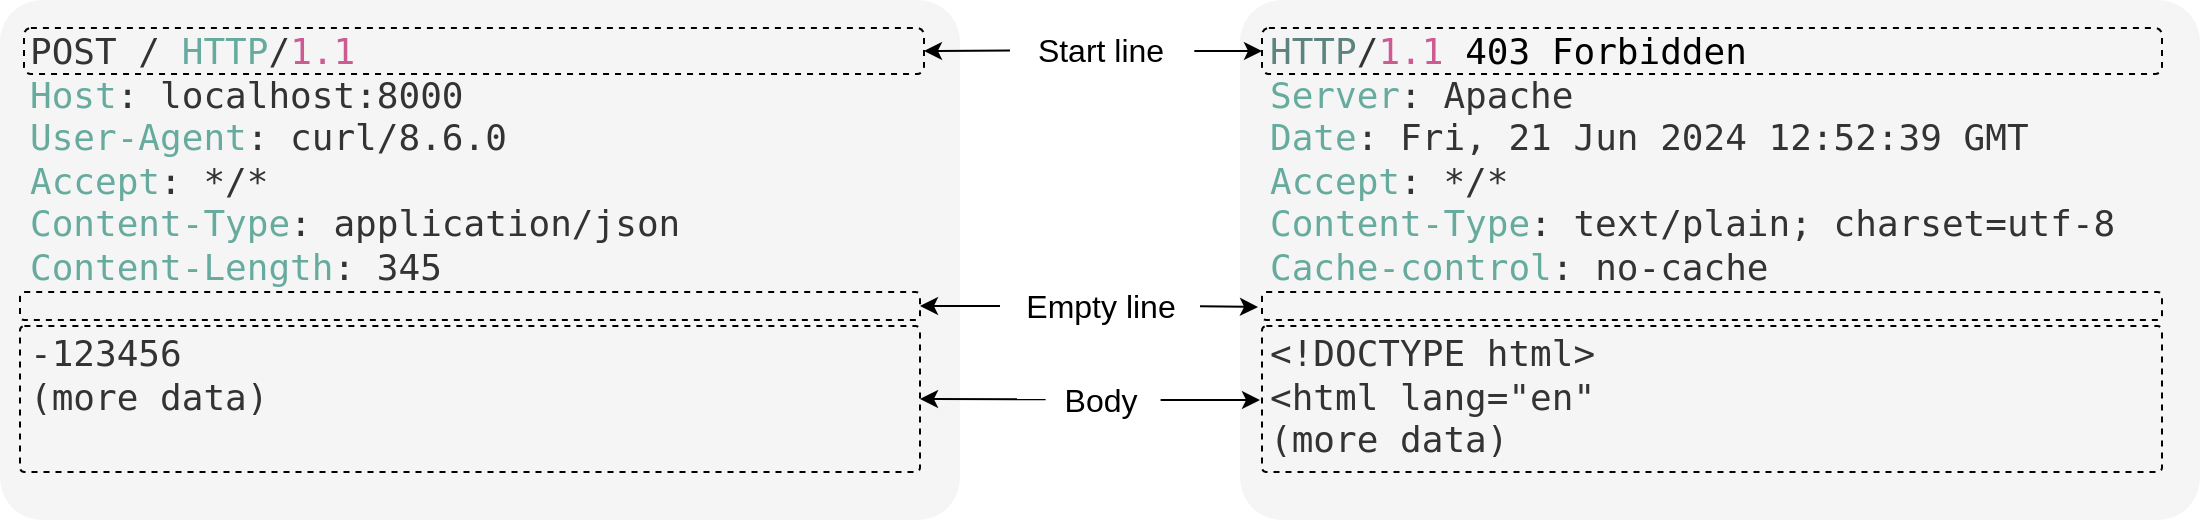 <mxfile version="24.6.2" type="device">
  <diagram name="Page-1" id="efa7a0a1-bf9b-a30e-e6df-94a7791c09e9">
    <mxGraphModel dx="1417" dy="1157" grid="1" gridSize="10" guides="1" tooltips="1" connect="1" arrows="1" fold="1" page="1" pageScale="1" pageWidth="826" pageHeight="1169" background="none" math="0" shadow="0">
      <root>
        <mxCell id="0" />
        <mxCell id="1" parent="0" />
        <mxCell id="pgrex3QpOTlpph6fDjvK-1" value="POST / &lt;font color=&quot;#67ab9f&quot;&gt;HTTP&lt;/font&gt;/&lt;font color=&quot;#cc5b91&quot;&gt;1.1&lt;/font&gt;&lt;br&gt;&lt;font color=&quot;#67ab9f&quot;&gt;Host&lt;/font&gt;: localhost:8000&lt;br&gt;&lt;font color=&quot;#67ab9f&quot;&gt;User-Agent&lt;/font&gt;: curl/8.6.0&lt;br&gt;&lt;font color=&quot;#67ab9f&quot;&gt;Accept&lt;/font&gt;: */*&lt;br&gt;&lt;font color=&quot;#67ab9f&quot;&gt;Content-Type&lt;/font&gt;: application/json&lt;br&gt;&lt;font color=&quot;#67ab9f&quot;&gt;Content-Length&lt;/font&gt;: 345&lt;br&gt;&lt;br&gt;-123456&lt;br&gt;(more data)" style="text;align=left;verticalAlign=top;whiteSpace=wrap;rounded=1;fontFamily=monospace;labelBackgroundColor=none;spacing=10;spacingLeft=5;spacingTop=0;fillColor=#f5f5f5;fontColor=#333333;strokeColor=none;arcSize=8;fontSize=18;html=1;" vertex="1" parent="1">
          <mxGeometry x="40" y="40" width="480" height="260" as="geometry" />
        </mxCell>
        <mxCell id="ZFHk91Izi_wxEMk_nnkC-2" value="&lt;font face=&quot;monospace&quot; color=&quot;#5d837e&quot;&gt;HTTP&lt;/font&gt;&lt;font face=&quot;4Fe7x19V510fAoULusMa&quot;&gt;/&lt;font color=&quot;#cd5b92&quot;&gt;1.1 &lt;/font&gt;&lt;font color=&quot;#cd5b92&quot;&gt;&lt;font color=&quot;#000000&quot;&gt;403 Forbidden&lt;/font&gt;&lt;br&gt;&lt;/font&gt;&lt;/font&gt;&lt;div&gt;&lt;font face=&quot;4Fe7x19V510fAoULusMa&quot; color=&quot;#67ab9f&quot;&gt;Server&lt;/font&gt;&lt;font face=&quot;4Fe7x19V510fAoULusMa&quot;&gt;: Apache&lt;br&gt;&lt;font color=&quot;#67ab9f&quot;&gt;Date&lt;/font&gt;: Fri, 21 Jun 2024 12:52:39 GMT&lt;br&gt;&lt;font color=&quot;#67ab9f&quot;&gt;Accept&lt;/font&gt;: */*&lt;br&gt;&lt;font color=&quot;#67ab9f&quot;&gt;Content-Type&lt;/font&gt;: text/plain; charset=utf-8&lt;br&gt;&lt;font color=&quot;#67ab9f&quot;&gt;Cache-control&lt;/font&gt;: no-cache&lt;/font&gt;&lt;/div&gt;&lt;div&gt;&lt;font face=&quot;4Fe7x19V510fAoULusMa&quot;&gt;&lt;br&gt;&lt;/font&gt;&lt;/div&gt;&lt;div&gt;&lt;font face=&quot;4Fe7x19V510fAoULusMa&quot;&gt;&amp;lt;!DOCTYPE html&amp;gt;&lt;br&gt;&amp;lt;html lang=&quot;en&quot;&lt;/font&gt;&lt;/div&gt;&lt;div&gt;&lt;font face=&quot;4Fe7x19V510fAoULusMa&quot;&gt;(more data)&lt;br&gt;&lt;/font&gt;&lt;/div&gt;" style="text;html=1;align=left;verticalAlign=top;whiteSpace=wrap;rounded=1;fontFamily=monospace;labelBackgroundColor=none;spacing=10;spacingLeft=5;spacingTop=0;fillColor=#f5f5f5;fontColor=#333333;strokeColor=none;arcSize=8;fontSize=18;" parent="1" vertex="1">
          <mxGeometry x="660" y="40" width="480" height="260" as="geometry" />
        </mxCell>
        <mxCell id="ZFHk91Izi_wxEMk_nnkC-17" style="rounded=0;orthogonalLoop=1;jettySize=auto;html=1;exitX=1;exitY=0.5;exitDx=0;exitDy=0;fontFamily=Helvetica;fontSize=12;fontColor=default;startArrow=classic;startFill=1;endArrow=none;endFill=0;" parent="1" source="ZFHk91Izi_wxEMk_nnkC-5" target="ZFHk91Izi_wxEMk_nnkC-12" edge="1">
          <mxGeometry relative="1" as="geometry" />
        </mxCell>
        <mxCell id="ZFHk91Izi_wxEMk_nnkC-5" value="" style="rounded=1;whiteSpace=wrap;html=1;fillColor=none;dashed=1;" parent="1" vertex="1">
          <mxGeometry x="52" y="54" width="450" height="23" as="geometry" />
        </mxCell>
        <mxCell id="ZFHk91Izi_wxEMk_nnkC-6" value="" style="rounded=1;whiteSpace=wrap;html=1;fillColor=none;dashed=1;fontColor=none;noLabel=1;" parent="1" vertex="1">
          <mxGeometry x="50" y="186" width="450" height="14" as="geometry" />
        </mxCell>
        <mxCell id="ZFHk91Izi_wxEMk_nnkC-15" style="rounded=0;orthogonalLoop=1;jettySize=auto;html=1;exitX=1;exitY=0.5;exitDx=0;exitDy=0;fontFamily=Helvetica;fontSize=12;fontColor=default;startArrow=classic;startFill=1;endArrow=none;endFill=0;entryX=0.047;entryY=0.506;entryDx=0;entryDy=0;entryPerimeter=0;" parent="1" source="ZFHk91Izi_wxEMk_nnkC-7" target="ZFHk91Izi_wxEMk_nnkC-14" edge="1">
          <mxGeometry relative="1" as="geometry" />
        </mxCell>
        <mxCell id="ZFHk91Izi_wxEMk_nnkC-7" value="" style="rounded=1;whiteSpace=wrap;html=1;fillColor=none;dashed=1;arcSize=3;" parent="1" vertex="1">
          <mxGeometry x="50" y="203" width="450" height="73" as="geometry" />
        </mxCell>
        <mxCell id="ZFHk91Izi_wxEMk_nnkC-11" value="" style="rounded=1;whiteSpace=wrap;html=1;fillColor=none;dashed=1;" parent="1" vertex="1">
          <mxGeometry x="671" y="54" width="450" height="23" as="geometry" />
        </mxCell>
        <mxCell id="ZFHk91Izi_wxEMk_nnkC-12" value="&lt;font face=&quot;sans-serif&quot;&gt;Start line&lt;/font&gt;" style="text;html=1;align=center;verticalAlign=middle;resizable=0;points=[];autosize=1;strokeColor=none;fillColor=none;fontFamily=Helvetica;fontSize=16;fontColor=default;" parent="1" vertex="1">
          <mxGeometry x="545" y="50" width="90" height="30" as="geometry" />
        </mxCell>
        <mxCell id="ZFHk91Izi_wxEMk_nnkC-13" value="&lt;font face=&quot;sans-serif&quot;&gt;Empty line&lt;/font&gt;" style="text;html=1;align=center;verticalAlign=middle;resizable=0;points=[];autosize=1;strokeColor=none;fillColor=none;fontFamily=Helvetica;fontSize=16;fontColor=default;" parent="1" vertex="1">
          <mxGeometry x="540" y="178" width="100" height="30" as="geometry" />
        </mxCell>
        <mxCell id="ZFHk91Izi_wxEMk_nnkC-14" value="&lt;font face=&quot;sans-serif&quot;&gt;Body&lt;/font&gt;" style="text;html=1;align=center;verticalAlign=middle;resizable=0;points=[];autosize=1;strokeColor=none;fillColor=none;fontFamily=Helvetica;fontSize=16;fontColor=default;" parent="1" vertex="1">
          <mxGeometry x="560" y="224.5" width="60" height="30" as="geometry" />
        </mxCell>
        <mxCell id="ZFHk91Izi_wxEMk_nnkC-16" style="rounded=0;orthogonalLoop=1;jettySize=auto;html=1;exitX=1;exitY=0.5;exitDx=0;exitDy=0;fontFamily=Helvetica;fontSize=12;fontColor=default;startArrow=classic;startFill=1;endArrow=none;endFill=0;" parent="1" source="ZFHk91Izi_wxEMk_nnkC-6" target="ZFHk91Izi_wxEMk_nnkC-13" edge="1">
          <mxGeometry relative="1" as="geometry">
            <mxPoint x="500" y="193.08" as="sourcePoint" />
            <mxPoint x="550" y="193" as="targetPoint" />
          </mxGeometry>
        </mxCell>
        <mxCell id="ZFHk91Izi_wxEMk_nnkC-18" style="rounded=0;orthogonalLoop=1;jettySize=auto;html=1;exitX=0;exitY=0.5;exitDx=0;exitDy=0;entryX=1.024;entryY=0.517;entryDx=0;entryDy=0;entryPerimeter=0;fontFamily=Helvetica;fontSize=12;fontColor=default;endArrow=none;endFill=0;startArrow=classic;startFill=1;" parent="1" source="ZFHk91Izi_wxEMk_nnkC-11" target="ZFHk91Izi_wxEMk_nnkC-12" edge="1">
          <mxGeometry relative="1" as="geometry" />
        </mxCell>
        <mxCell id="ZFHk91Izi_wxEMk_nnkC-19" style="rounded=0;orthogonalLoop=1;jettySize=auto;html=1;exitX=0;exitY=0.5;exitDx=0;exitDy=0;entryX=1;entryY=0.506;entryDx=0;entryDy=0;entryPerimeter=0;fontFamily=Helvetica;fontSize=12;fontColor=default;startArrow=classic;startFill=1;endArrow=none;endFill=0;" parent="1" target="ZFHk91Izi_wxEMk_nnkC-13" edge="1">
          <mxGeometry relative="1" as="geometry">
            <mxPoint x="669" y="193.5" as="sourcePoint" />
          </mxGeometry>
        </mxCell>
        <mxCell id="ZFHk91Izi_wxEMk_nnkC-20" style="rounded=0;orthogonalLoop=1;jettySize=auto;html=1;entryX=1.005;entryY=0.518;entryDx=0;entryDy=0;entryPerimeter=0;fontFamily=Helvetica;fontSize=12;fontColor=default;startArrow=classic;startFill=1;endArrow=none;endFill=0;" parent="1" target="ZFHk91Izi_wxEMk_nnkC-14" edge="1">
          <mxGeometry relative="1" as="geometry">
            <mxPoint x="670" y="240" as="sourcePoint" />
          </mxGeometry>
        </mxCell>
        <mxCell id="pgrex3QpOTlpph6fDjvK-2" value="" style="rounded=1;whiteSpace=wrap;html=1;fillColor=none;dashed=1;fontColor=none;noLabel=1;" vertex="1" parent="1">
          <mxGeometry x="671" y="186" width="450" height="14" as="geometry" />
        </mxCell>
        <mxCell id="pgrex3QpOTlpph6fDjvK-3" value="" style="rounded=1;whiteSpace=wrap;html=1;fillColor=none;dashed=1;arcSize=3;" vertex="1" parent="1">
          <mxGeometry x="671" y="203" width="450" height="73" as="geometry" />
        </mxCell>
      </root>
    </mxGraphModel>
  </diagram>
</mxfile>
